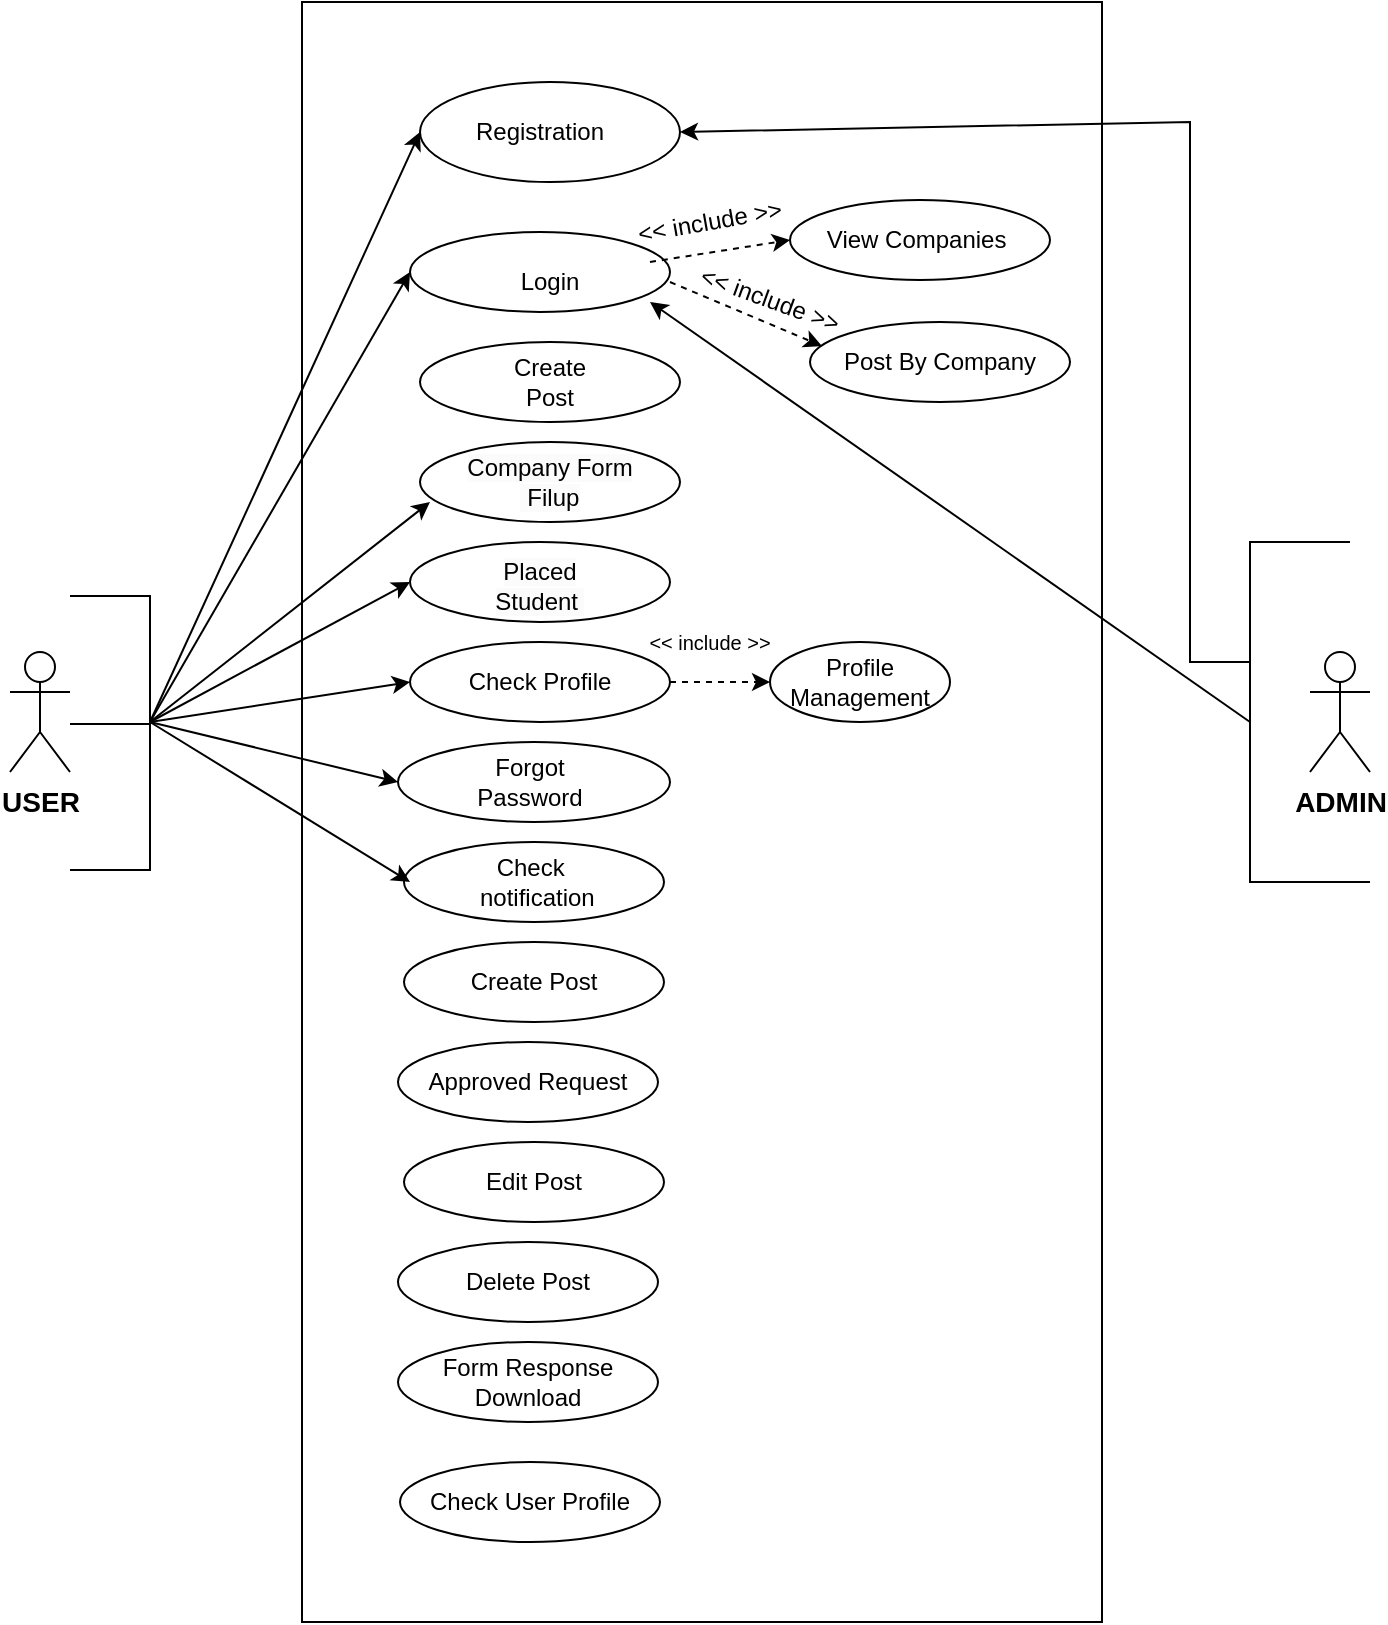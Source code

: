 <mxfile version="24.4.4" type="github">
  <diagram name="Page-1" id="km0xNDUY68IPDETmI-j8">
    <mxGraphModel dx="652" dy="347" grid="1" gridSize="10" guides="1" tooltips="1" connect="1" arrows="1" fold="1" page="1" pageScale="1" pageWidth="827" pageHeight="1169" math="0" shadow="0">
      <root>
        <mxCell id="0" />
        <mxCell id="1" parent="0" />
        <mxCell id="NNw7aEnBFesRzaQV4K_Q-4" value="&lt;br&gt;&lt;div&gt;&lt;br/&gt;&lt;/div&gt;" style="rounded=0;whiteSpace=wrap;html=1;" vertex="1" parent="1">
          <mxGeometry x="236" y="130" width="400" height="810" as="geometry" />
        </mxCell>
        <mxCell id="NNw7aEnBFesRzaQV4K_Q-5" value="" style="ellipse;whiteSpace=wrap;html=1;" vertex="1" parent="1">
          <mxGeometry x="295" y="170" width="130" height="50" as="geometry" />
        </mxCell>
        <mxCell id="NNw7aEnBFesRzaQV4K_Q-6" value="Registration" style="text;html=1;align=center;verticalAlign=middle;whiteSpace=wrap;rounded=0;" vertex="1" parent="1">
          <mxGeometry x="325" y="180" width="60" height="30" as="geometry" />
        </mxCell>
        <mxCell id="NNw7aEnBFesRzaQV4K_Q-7" value="" style="ellipse;whiteSpace=wrap;html=1;" vertex="1" parent="1">
          <mxGeometry x="290" y="245" width="130" height="40" as="geometry" />
        </mxCell>
        <mxCell id="NNw7aEnBFesRzaQV4K_Q-8" value="Login" style="text;html=1;align=center;verticalAlign=middle;whiteSpace=wrap;rounded=0;" vertex="1" parent="1">
          <mxGeometry x="330" y="255" width="60" height="30" as="geometry" />
        </mxCell>
        <mxCell id="NNw7aEnBFesRzaQV4K_Q-9" value="" style="ellipse;whiteSpace=wrap;html=1;" vertex="1" parent="1">
          <mxGeometry x="295" y="300" width="130" height="40" as="geometry" />
        </mxCell>
        <mxCell id="NNw7aEnBFesRzaQV4K_Q-11" value="&lt;br&gt;&lt;span style=&quot;color: rgb(0, 0, 0); font-family: Helvetica; font-size: 12px; font-style: normal; font-variant-ligatures: normal; font-variant-caps: normal; font-weight: 400; letter-spacing: normal; orphans: 2; text-align: center; text-indent: 0px; text-transform: none; widows: 2; word-spacing: 0px; -webkit-text-stroke-width: 0px; white-space: normal; background-color: rgb(251, 251, 251); text-decoration-thickness: initial; text-decoration-style: initial; text-decoration-color: initial; display: inline !important; float: none;&quot;&gt;Company Form&lt;/span&gt;&lt;div&gt;&lt;span style=&quot;color: rgb(0, 0, 0); font-family: Helvetica; font-size: 12px; font-style: normal; font-variant-ligatures: normal; font-variant-caps: normal; font-weight: 400; letter-spacing: normal; orphans: 2; text-align: center; text-indent: 0px; text-transform: none; widows: 2; word-spacing: 0px; -webkit-text-stroke-width: 0px; white-space: normal; background-color: rgb(251, 251, 251); text-decoration-thickness: initial; text-decoration-style: initial; text-decoration-color: initial; display: inline !important; float: none;&quot;&gt;&amp;nbsp;Filup&lt;/span&gt;&lt;br&gt;&lt;br&gt;&lt;/div&gt;" style="ellipse;whiteSpace=wrap;html=1;" vertex="1" parent="1">
          <mxGeometry x="295" y="350" width="130" height="40" as="geometry" />
        </mxCell>
        <mxCell id="NNw7aEnBFesRzaQV4K_Q-13" value="" style="ellipse;whiteSpace=wrap;html=1;" vertex="1" parent="1">
          <mxGeometry x="290" y="400" width="130" height="40" as="geometry" />
        </mxCell>
        <mxCell id="NNw7aEnBFesRzaQV4K_Q-15" value="Check Profile" style="ellipse;whiteSpace=wrap;html=1;" vertex="1" parent="1">
          <mxGeometry x="290" y="450" width="130" height="40" as="geometry" />
        </mxCell>
        <mxCell id="NNw7aEnBFesRzaQV4K_Q-16" value="&lt;br&gt;&lt;span style=&quot;color: rgb(0, 0, 0); font-family: Helvetica; font-size: 12px; font-style: normal; font-variant-ligatures: normal; font-variant-caps: normal; font-weight: 400; letter-spacing: normal; orphans: 2; text-align: center; text-indent: 0px; text-transform: none; widows: 2; word-spacing: 0px; -webkit-text-stroke-width: 0px; white-space: normal; background-color: rgb(251, 251, 251); text-decoration-thickness: initial; text-decoration-style: initial; text-decoration-color: initial; display: inline !important; float: none;&quot;&gt;Placed Student&amp;nbsp;&lt;/span&gt;" style="text;html=1;align=center;verticalAlign=middle;whiteSpace=wrap;rounded=0;" vertex="1" parent="1">
          <mxGeometry x="325" y="400" width="60" height="30" as="geometry" />
        </mxCell>
        <mxCell id="NNw7aEnBFesRzaQV4K_Q-19" value="Check&amp;nbsp;&lt;div&gt;&amp;nbsp;notification&lt;/div&gt;" style="ellipse;whiteSpace=wrap;html=1;" vertex="1" parent="1">
          <mxGeometry x="287" y="550" width="130" height="40" as="geometry" />
        </mxCell>
        <mxCell id="NNw7aEnBFesRzaQV4K_Q-21" value="" style="ellipse;whiteSpace=wrap;html=1;" vertex="1" parent="1">
          <mxGeometry x="284" y="500" width="136" height="40" as="geometry" />
        </mxCell>
        <mxCell id="NNw7aEnBFesRzaQV4K_Q-22" value="Forgot Password" style="text;html=1;align=center;verticalAlign=middle;whiteSpace=wrap;rounded=0;" vertex="1" parent="1">
          <mxGeometry x="320" y="505" width="60" height="30" as="geometry" />
        </mxCell>
        <mxCell id="NNw7aEnBFesRzaQV4K_Q-24" value="Create Post" style="ellipse;whiteSpace=wrap;html=1;" vertex="1" parent="1">
          <mxGeometry x="287" y="600" width="130" height="40" as="geometry" />
        </mxCell>
        <mxCell id="NNw7aEnBFesRzaQV4K_Q-25" value="Approved Request" style="ellipse;whiteSpace=wrap;html=1;" vertex="1" parent="1">
          <mxGeometry x="284" y="650" width="130" height="40" as="geometry" />
        </mxCell>
        <mxCell id="NNw7aEnBFesRzaQV4K_Q-26" value="Edit Post" style="ellipse;whiteSpace=wrap;html=1;" vertex="1" parent="1">
          <mxGeometry x="287" y="700" width="130" height="40" as="geometry" />
        </mxCell>
        <mxCell id="NNw7aEnBFesRzaQV4K_Q-28" value="View Companies&amp;nbsp;" style="ellipse;whiteSpace=wrap;html=1;" vertex="1" parent="1">
          <mxGeometry x="480" y="229" width="130" height="40" as="geometry" />
        </mxCell>
        <mxCell id="NNw7aEnBFesRzaQV4K_Q-29" value="Post By Company" style="ellipse;whiteSpace=wrap;html=1;" vertex="1" parent="1">
          <mxGeometry x="490" y="290" width="130" height="40" as="geometry" />
        </mxCell>
        <mxCell id="NNw7aEnBFesRzaQV4K_Q-30" value="" style="html=1;labelBackgroundColor=#ffffff;startArrow=none;startFill=0;startSize=6;endArrow=classic;endFill=1;endSize=6;jettySize=auto;orthogonalLoop=1;strokeWidth=1;dashed=1;fontSize=14;rounded=0;entryX=0;entryY=0.5;entryDx=0;entryDy=0;" edge="1" parent="1" target="NNw7aEnBFesRzaQV4K_Q-28">
          <mxGeometry width="60" height="60" relative="1" as="geometry">
            <mxPoint x="410" y="260" as="sourcePoint" />
            <mxPoint x="470" y="200" as="targetPoint" />
          </mxGeometry>
        </mxCell>
        <mxCell id="NNw7aEnBFesRzaQV4K_Q-31" value="" style="html=1;labelBackgroundColor=#ffffff;startArrow=none;startFill=0;startSize=6;endArrow=classic;endFill=1;endSize=6;jettySize=auto;orthogonalLoop=1;strokeWidth=1;dashed=1;fontSize=14;rounded=0;entryX=0.046;entryY=0.3;entryDx=0;entryDy=0;entryPerimeter=0;" edge="1" parent="1" target="NNw7aEnBFesRzaQV4K_Q-29">
          <mxGeometry width="60" height="60" relative="1" as="geometry">
            <mxPoint x="420" y="270" as="sourcePoint" />
            <mxPoint x="490" y="260" as="targetPoint" />
          </mxGeometry>
        </mxCell>
        <mxCell id="NNw7aEnBFesRzaQV4K_Q-34" value="&amp;lt;&amp;lt; include &amp;gt;&amp;gt;" style="text;html=1;align=center;verticalAlign=middle;whiteSpace=wrap;rounded=0;rotation=-10;" vertex="1" parent="1">
          <mxGeometry x="400" y="230" width="80" height="20" as="geometry" />
        </mxCell>
        <mxCell id="NNw7aEnBFesRzaQV4K_Q-35" value="&amp;lt;&amp;lt; include &amp;gt;&amp;gt;" style="text;html=1;align=center;verticalAlign=middle;whiteSpace=wrap;rounded=0;rotation=20;" vertex="1" parent="1">
          <mxGeometry x="430" y="269" width="80" height="20" as="geometry" />
        </mxCell>
        <mxCell id="NNw7aEnBFesRzaQV4K_Q-36" value="Create Post" style="text;html=1;align=center;verticalAlign=middle;whiteSpace=wrap;rounded=0;" vertex="1" parent="1">
          <mxGeometry x="330" y="305" width="60" height="30" as="geometry" />
        </mxCell>
        <mxCell id="NNw7aEnBFesRzaQV4K_Q-42" value="Delete Post" style="ellipse;whiteSpace=wrap;html=1;" vertex="1" parent="1">
          <mxGeometry x="284" y="750" width="130" height="40" as="geometry" />
        </mxCell>
        <mxCell id="NNw7aEnBFesRzaQV4K_Q-43" value="Form Response Download" style="ellipse;whiteSpace=wrap;html=1;" vertex="1" parent="1">
          <mxGeometry x="284" y="800" width="130" height="40" as="geometry" />
        </mxCell>
        <mxCell id="NNw7aEnBFesRzaQV4K_Q-45" value="Check User Profile" style="ellipse;whiteSpace=wrap;html=1;" vertex="1" parent="1">
          <mxGeometry x="285" y="860" width="130" height="40" as="geometry" />
        </mxCell>
        <mxCell id="NNw7aEnBFesRzaQV4K_Q-46" value="&lt;b&gt;&lt;font style=&quot;font-size: 14px;&quot;&gt;USER&lt;/font&gt;&lt;/b&gt;" style="shape=umlActor;verticalLabelPosition=bottom;verticalAlign=top;html=1;" vertex="1" parent="1">
          <mxGeometry x="90" y="455" width="30" height="60" as="geometry" />
        </mxCell>
        <mxCell id="NNw7aEnBFesRzaQV4K_Q-47" value="&lt;b&gt;&lt;font style=&quot;font-size: 14px;&quot;&gt;ADMIN&lt;/font&gt;&lt;/b&gt;" style="shape=umlActor;verticalLabelPosition=bottom;verticalAlign=top;html=1;" vertex="1" parent="1">
          <mxGeometry x="740" y="455" width="30" height="60" as="geometry" />
        </mxCell>
        <mxCell id="NNw7aEnBFesRzaQV4K_Q-51" value="" style="endArrow=classic;html=1;rounded=0;entryX=0;entryY=0.5;entryDx=0;entryDy=0;" edge="1" parent="1" target="NNw7aEnBFesRzaQV4K_Q-5">
          <mxGeometry width="50" height="50" relative="1" as="geometry">
            <mxPoint x="160" y="490" as="sourcePoint" />
            <mxPoint x="160" y="410" as="targetPoint" />
          </mxGeometry>
        </mxCell>
        <mxCell id="NNw7aEnBFesRzaQV4K_Q-53" value="" style="endArrow=none;html=1;rounded=0;" edge="1" parent="1">
          <mxGeometry width="50" height="50" relative="1" as="geometry">
            <mxPoint x="120" y="564" as="sourcePoint" />
            <mxPoint x="120" y="427" as="targetPoint" />
            <Array as="points">
              <mxPoint x="160" y="564" />
              <mxPoint x="160" y="427" />
            </Array>
          </mxGeometry>
        </mxCell>
        <mxCell id="NNw7aEnBFesRzaQV4K_Q-55" value="" style="endArrow=classic;html=1;rounded=0;entryX=0;entryY=0.5;entryDx=0;entryDy=0;" edge="1" parent="1" target="NNw7aEnBFesRzaQV4K_Q-7">
          <mxGeometry width="50" height="50" relative="1" as="geometry">
            <mxPoint x="160" y="490" as="sourcePoint" />
            <mxPoint x="210" y="440" as="targetPoint" />
          </mxGeometry>
        </mxCell>
        <mxCell id="NNw7aEnBFesRzaQV4K_Q-57" value="" style="endArrow=classic;html=1;rounded=0;" edge="1" parent="1">
          <mxGeometry width="50" height="50" relative="1" as="geometry">
            <mxPoint x="160" y="490" as="sourcePoint" />
            <mxPoint x="300" y="380" as="targetPoint" />
          </mxGeometry>
        </mxCell>
        <mxCell id="NNw7aEnBFesRzaQV4K_Q-58" value="" style="endArrow=classic;html=1;rounded=0;entryX=0;entryY=0.5;entryDx=0;entryDy=0;" edge="1" parent="1" target="NNw7aEnBFesRzaQV4K_Q-13">
          <mxGeometry width="50" height="50" relative="1" as="geometry">
            <mxPoint x="160" y="490" as="sourcePoint" />
            <mxPoint x="310" y="390" as="targetPoint" />
          </mxGeometry>
        </mxCell>
        <mxCell id="NNw7aEnBFesRzaQV4K_Q-59" value="" style="endArrow=classic;html=1;rounded=0;entryX=0;entryY=0.5;entryDx=0;entryDy=0;" edge="1" parent="1" target="NNw7aEnBFesRzaQV4K_Q-15">
          <mxGeometry width="50" height="50" relative="1" as="geometry">
            <mxPoint x="160" y="490" as="sourcePoint" />
            <mxPoint x="300" y="430" as="targetPoint" />
          </mxGeometry>
        </mxCell>
        <mxCell id="NNw7aEnBFesRzaQV4K_Q-60" value="" style="endArrow=classic;html=1;rounded=0;entryX=0;entryY=0.5;entryDx=0;entryDy=0;" edge="1" parent="1" target="NNw7aEnBFesRzaQV4K_Q-21">
          <mxGeometry width="50" height="50" relative="1" as="geometry">
            <mxPoint x="160" y="490" as="sourcePoint" />
            <mxPoint x="300" y="480" as="targetPoint" />
          </mxGeometry>
        </mxCell>
        <mxCell id="NNw7aEnBFesRzaQV4K_Q-61" value="" style="endArrow=classic;html=1;rounded=0;" edge="1" parent="1">
          <mxGeometry width="50" height="50" relative="1" as="geometry">
            <mxPoint x="160" y="490" as="sourcePoint" />
            <mxPoint x="290" y="570" as="targetPoint" />
          </mxGeometry>
        </mxCell>
        <mxCell id="NNw7aEnBFesRzaQV4K_Q-62" value="" style="endArrow=none;html=1;rounded=0;" edge="1" parent="1">
          <mxGeometry width="50" height="50" relative="1" as="geometry">
            <mxPoint x="120" y="491" as="sourcePoint" />
            <mxPoint x="160" y="491" as="targetPoint" />
          </mxGeometry>
        </mxCell>
        <mxCell id="NNw7aEnBFesRzaQV4K_Q-63" value="" style="endArrow=classic;html=1;rounded=0;entryX=1;entryY=0.5;entryDx=0;entryDy=0;" edge="1" parent="1" target="NNw7aEnBFesRzaQV4K_Q-5">
          <mxGeometry width="50" height="50" relative="1" as="geometry">
            <mxPoint x="710" y="460" as="sourcePoint" />
            <mxPoint x="420" y="190" as="targetPoint" />
            <Array as="points">
              <mxPoint x="680" y="460" />
              <mxPoint x="680" y="190" />
            </Array>
          </mxGeometry>
        </mxCell>
        <mxCell id="NNw7aEnBFesRzaQV4K_Q-65" value="" style="endArrow=none;html=1;rounded=0;" edge="1" parent="1">
          <mxGeometry width="50" height="50" relative="1" as="geometry">
            <mxPoint x="760" y="400" as="sourcePoint" />
            <mxPoint x="770" y="570" as="targetPoint" />
            <Array as="points">
              <mxPoint x="710" y="400" />
              <mxPoint x="710" y="570" />
            </Array>
          </mxGeometry>
        </mxCell>
        <mxCell id="NNw7aEnBFesRzaQV4K_Q-66" value="" style="endArrow=classic;html=1;rounded=0;entryX=0.923;entryY=0.875;entryDx=0;entryDy=0;entryPerimeter=0;" edge="1" parent="1" target="NNw7aEnBFesRzaQV4K_Q-7">
          <mxGeometry width="50" height="50" relative="1" as="geometry">
            <mxPoint x="710" y="490" as="sourcePoint" />
            <mxPoint x="430" y="290" as="targetPoint" />
          </mxGeometry>
        </mxCell>
        <mxCell id="NNw7aEnBFesRzaQV4K_Q-67" value="Profile Management" style="ellipse;whiteSpace=wrap;html=1;" vertex="1" parent="1">
          <mxGeometry x="470" y="450" width="90" height="40" as="geometry" />
        </mxCell>
        <mxCell id="NNw7aEnBFesRzaQV4K_Q-68" value="" style="html=1;labelBackgroundColor=#ffffff;startArrow=none;startFill=0;startSize=6;endArrow=classic;endFill=1;endSize=6;jettySize=auto;orthogonalLoop=1;strokeWidth=1;dashed=1;fontSize=14;rounded=0;entryX=0;entryY=0.5;entryDx=0;entryDy=0;exitX=1;exitY=0.5;exitDx=0;exitDy=0;" edge="1" parent="1" source="NNw7aEnBFesRzaQV4K_Q-15" target="NNw7aEnBFesRzaQV4K_Q-67">
          <mxGeometry width="60" height="60" relative="1" as="geometry">
            <mxPoint x="420" y="466" as="sourcePoint" />
            <mxPoint x="490" y="455" as="targetPoint" />
          </mxGeometry>
        </mxCell>
        <mxCell id="NNw7aEnBFesRzaQV4K_Q-69" value="&lt;font style=&quot;font-size: 10px;&quot;&gt;&amp;lt;&amp;lt; include &amp;gt;&amp;gt;&lt;/font&gt;" style="text;html=1;align=center;verticalAlign=middle;whiteSpace=wrap;rounded=0;rotation=0;" vertex="1" parent="1">
          <mxGeometry x="400" y="440" width="80" height="20" as="geometry" />
        </mxCell>
      </root>
    </mxGraphModel>
  </diagram>
</mxfile>
